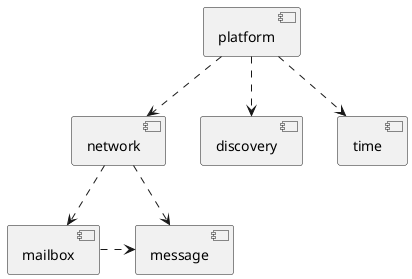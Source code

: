 @startuml
component network as nt
component mailbox as mb
component discovery as ds
component platform as pt
component time as tt
component message as ms

pt ..> nt
nt ..> mb
pt ..> tt
pt ..> ds
nt ..> ms
mb .right.> ms
@enduml